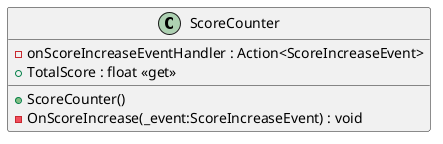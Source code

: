 @startuml
class ScoreCounter {
    - onScoreIncreaseEventHandler : Action<ScoreIncreaseEvent>
    + TotalScore : float <<get>>
    + ScoreCounter()
    - OnScoreIncrease(_event:ScoreIncreaseEvent) : void
}
@enduml
